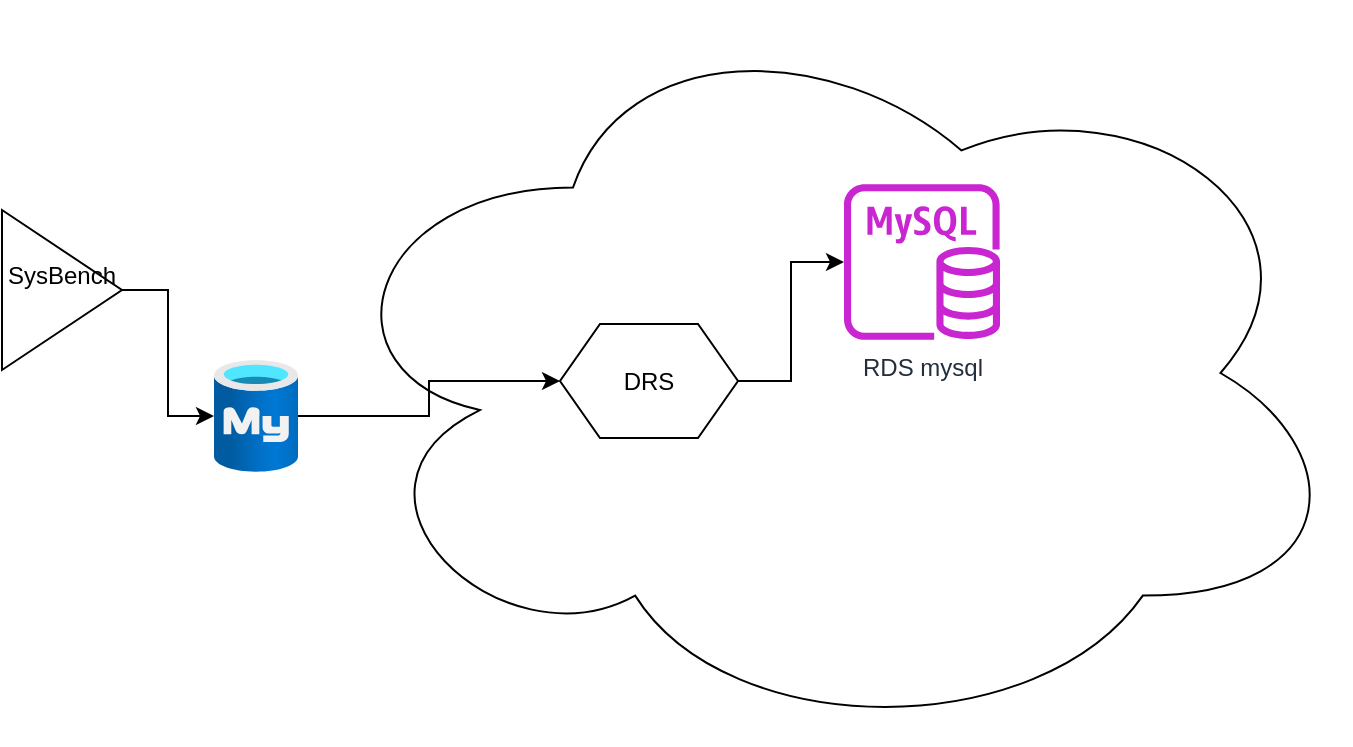 <mxfile version="26.0.10">
  <diagram name="第 1 页" id="hJpSnubh3NwP1bZo-vac">
    <mxGraphModel dx="816" dy="433" grid="0" gridSize="10" guides="1" tooltips="1" connect="1" arrows="1" fold="1" page="1" pageScale="1" pageWidth="827" pageHeight="1169" background="none" math="0" shadow="0">
      <root>
        <mxCell id="0" />
        <mxCell id="1" parent="0" />
        <mxCell id="zQtq6aXo6npVZJ5Fd0N6-3" value="" style="ellipse;shape=cloud;whiteSpace=wrap;html=1;" vertex="1" parent="1">
          <mxGeometry x="291" y="28" width="518" height="371" as="geometry" />
        </mxCell>
        <mxCell id="zQtq6aXo6npVZJ5Fd0N6-2" style="edgeStyle=orthogonalEdgeStyle;rounded=0;orthogonalLoop=1;jettySize=auto;html=1;" edge="1" parent="1" source="4OX1mIO0yJQR4AisKcEK-1" target="zQtq6aXo6npVZJ5Fd0N6-1">
          <mxGeometry relative="1" as="geometry">
            <mxPoint x="352.348" y="235" as="targetPoint" />
          </mxGeometry>
        </mxCell>
        <mxCell id="4OX1mIO0yJQR4AisKcEK-1" value="" style="image;aspect=fixed;html=1;points=[];align=center;fontSize=12;image=img/lib/azure2/databases/Azure_Database_MySQL_Server.svg;" parent="1" vertex="1">
          <mxGeometry x="241" y="207" width="42" height="56" as="geometry" />
        </mxCell>
        <mxCell id="7QAW6A37wqM5UHGuv0Ta-2" style="edgeStyle=orthogonalEdgeStyle;rounded=0;orthogonalLoop=1;jettySize=auto;html=1;" parent="1" source="7QAW6A37wqM5UHGuv0Ta-1" target="4OX1mIO0yJQR4AisKcEK-1" edge="1">
          <mxGeometry relative="1" as="geometry" />
        </mxCell>
        <mxCell id="7QAW6A37wqM5UHGuv0Ta-1" value="SysBench&lt;div&gt;&lt;br&gt;&lt;/div&gt;" style="triangle;whiteSpace=wrap;html=1;" parent="1" vertex="1">
          <mxGeometry x="135" y="132" width="60" height="80" as="geometry" />
        </mxCell>
        <mxCell id="zQtq6aXo6npVZJ5Fd0N6-5" style="edgeStyle=orthogonalEdgeStyle;rounded=0;orthogonalLoop=1;jettySize=auto;html=1;" edge="1" parent="1" source="zQtq6aXo6npVZJ5Fd0N6-1" target="zQtq6aXo6npVZJ5Fd0N6-4">
          <mxGeometry relative="1" as="geometry" />
        </mxCell>
        <mxCell id="zQtq6aXo6npVZJ5Fd0N6-1" value="DRS" style="shape=hexagon;perimeter=hexagonPerimeter2;whiteSpace=wrap;html=1;fixedSize=1;" vertex="1" parent="1">
          <mxGeometry x="414" y="189" width="89" height="57" as="geometry" />
        </mxCell>
        <mxCell id="zQtq6aXo6npVZJ5Fd0N6-4" value="RDS mysql" style="sketch=0;outlineConnect=0;fontColor=#232F3E;gradientColor=none;fillColor=#C925D1;strokeColor=none;dashed=0;verticalLabelPosition=bottom;verticalAlign=top;align=center;html=1;fontSize=12;fontStyle=0;aspect=fixed;pointerEvents=1;shape=mxgraph.aws4.rds_mysql_instance;" vertex="1" parent="1">
          <mxGeometry x="556" y="119" width="78" height="78" as="geometry" />
        </mxCell>
      </root>
    </mxGraphModel>
  </diagram>
</mxfile>
